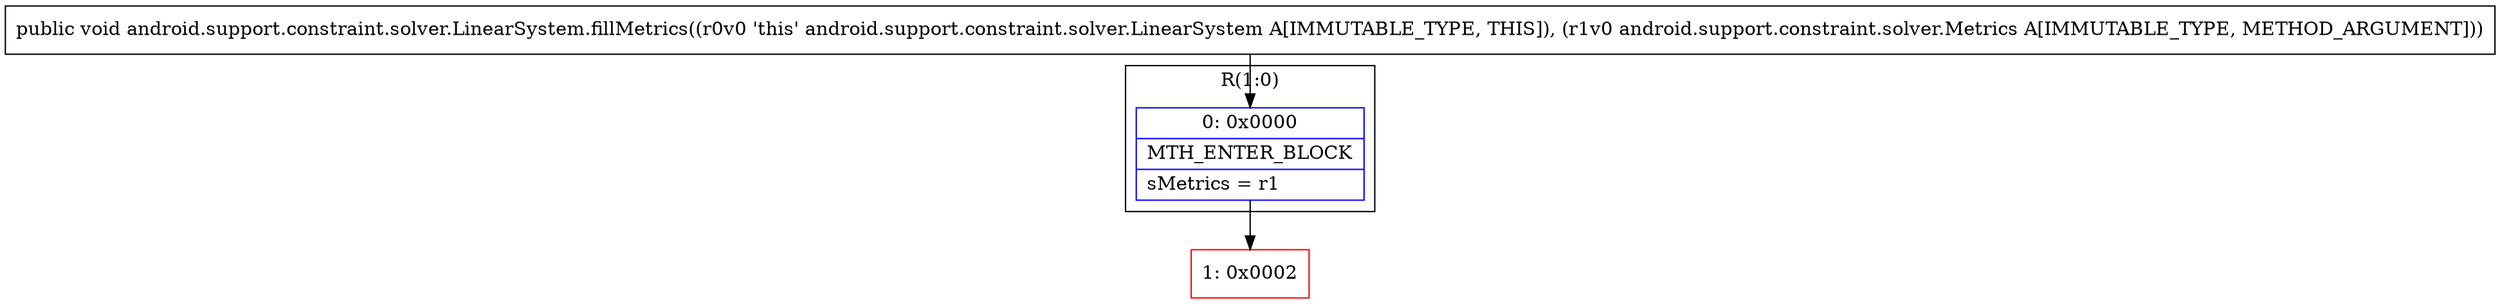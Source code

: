 digraph "CFG forandroid.support.constraint.solver.LinearSystem.fillMetrics(Landroid\/support\/constraint\/solver\/Metrics;)V" {
subgraph cluster_Region_822995109 {
label = "R(1:0)";
node [shape=record,color=blue];
Node_0 [shape=record,label="{0\:\ 0x0000|MTH_ENTER_BLOCK\l|sMetrics = r1\l}"];
}
Node_1 [shape=record,color=red,label="{1\:\ 0x0002}"];
MethodNode[shape=record,label="{public void android.support.constraint.solver.LinearSystem.fillMetrics((r0v0 'this' android.support.constraint.solver.LinearSystem A[IMMUTABLE_TYPE, THIS]), (r1v0 android.support.constraint.solver.Metrics A[IMMUTABLE_TYPE, METHOD_ARGUMENT])) }"];
MethodNode -> Node_0;
Node_0 -> Node_1;
}

